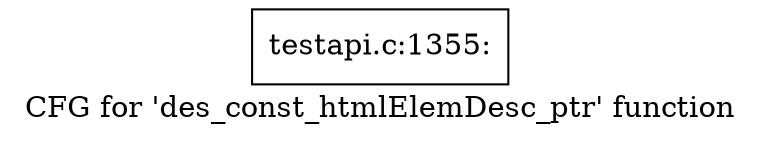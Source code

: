 digraph "CFG for 'des_const_htmlElemDesc_ptr' function" {
	label="CFG for 'des_const_htmlElemDesc_ptr' function";

	Node0x4056a90 [shape=record,label="{testapi.c:1355:}"];
}
